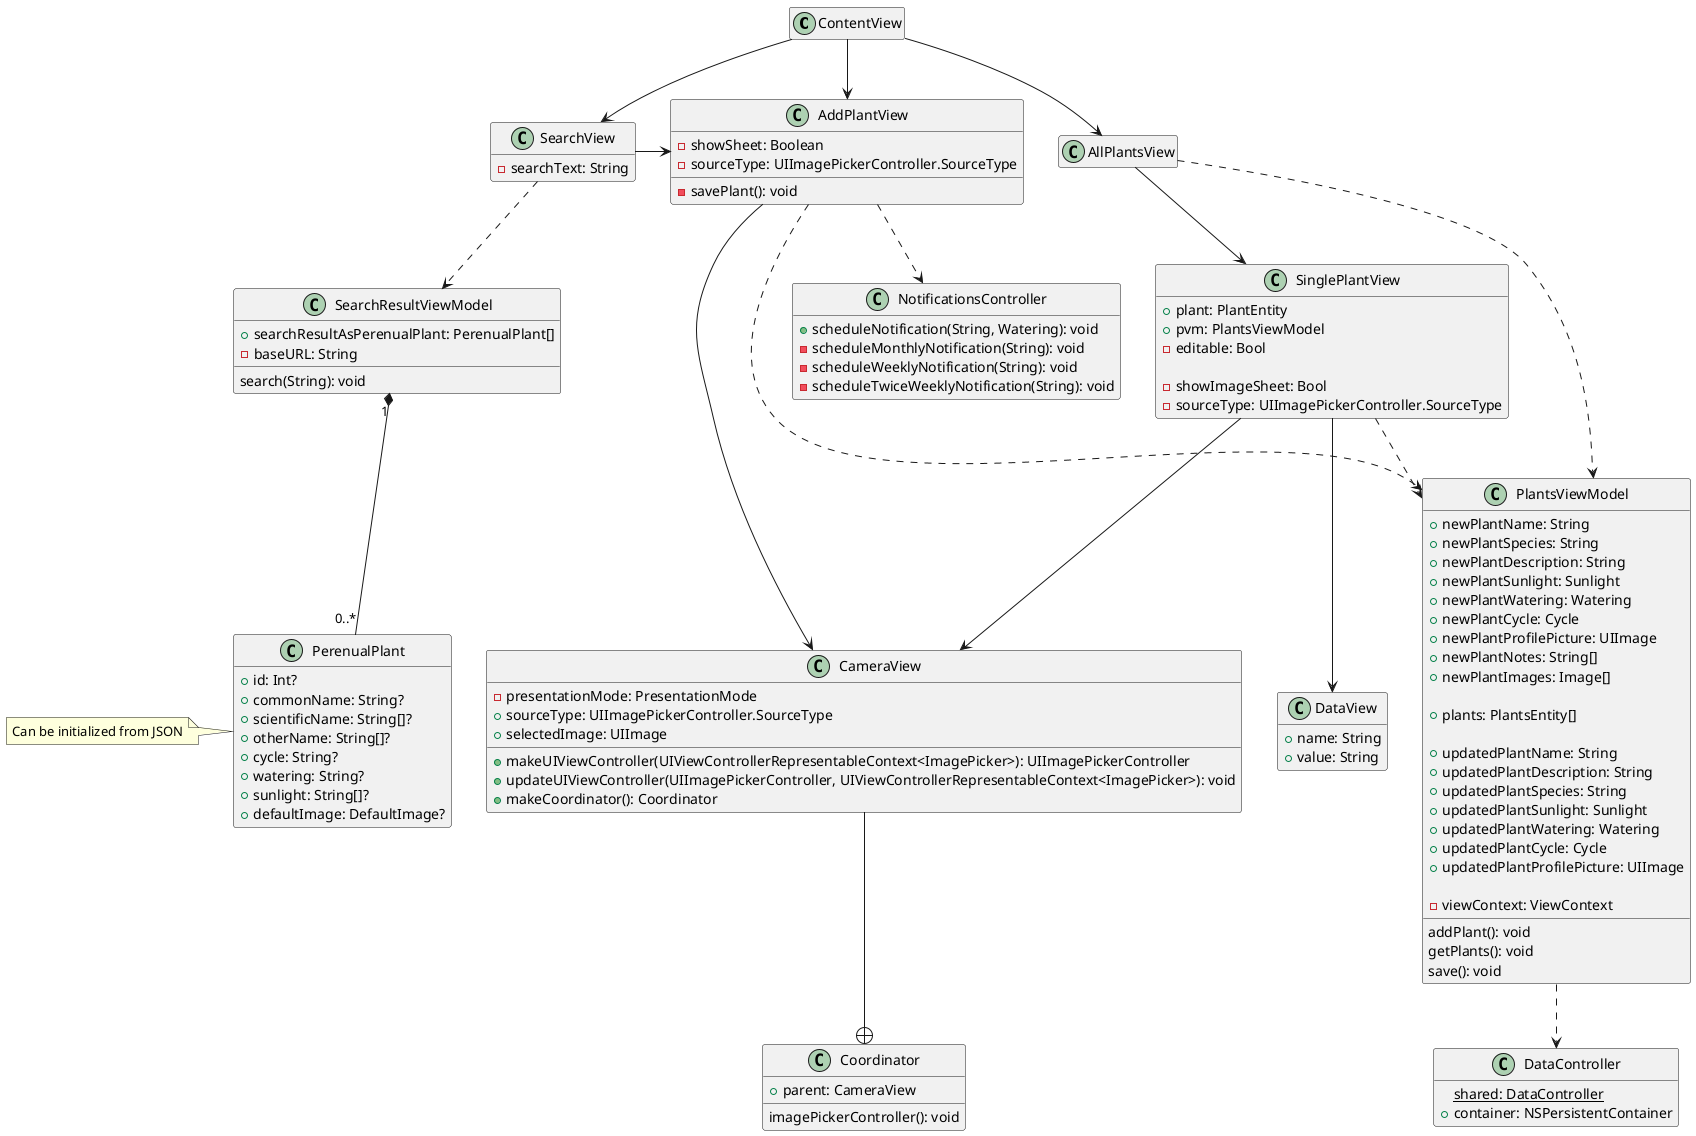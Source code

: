 @startuml
hide empty members

class ContentView {}

together {
  class AllPlantsView {}
  class AddPlantView {
  - showSheet: Boolean
  - sourceType: UIImagePickerController.SourceType

  - savePlant(): void
}
  class SearchView {
  - searchText: String
}
}

class PerenualPlant {
  
  + id: Int?
  + commonName: String?
  + scientificName: String[]?
  + otherName: String[]?
  + cycle: String? 
  + watering: String? 
  + sunlight: String[]? 
  + defaultImage: DefaultImage?

}

class CameraView {

  - presentationMode: PresentationMode
  + sourceType: UIImagePickerController.SourceType
  + selectedImage: UIImage

  + makeUIViewController(UIViewControllerRepresentableContext<ImagePicker>): UIImagePickerController
  + updateUIViewController(UIImagePickerController, UIViewControllerRepresentableContext<ImagePicker>): void
  + makeCoordinator(): Coordinator

}


class SinglePlantView {

  + plant: PlantEntity
  + pvm: PlantsViewModel
  - editable: Bool

  -showImageSheet: Bool
  -sourceType: UIImagePickerController.SourceType
}

class DataView {

  + name: String
  + value: String

}



class SearchResultViewModel {
  + searchResultAsPerenualPlant: PerenualPlant[]
  - baseURL: String
  search(String): void
}

class PlantsViewModel {
  + newPlantName: String
  + newPlantSpecies: String
  + newPlantDescription: String
  + newPlantSunlight: Sunlight
  + newPlantWatering: Watering
  + newPlantCycle: Cycle
  + newPlantProfilePicture: UIImage
  + newPlantNotes: String[]
  + newPlantImages: Image[]

  + plants: PlantsEntity[]

  + updatedPlantName: String
  + updatedPlantDescription: String
  + updatedPlantSpecies: String
  + updatedPlantSunlight: Sunlight
  + updatedPlantWatering: Watering
  + updatedPlantCycle: Cycle
  + updatedPlantProfilePicture: UIImage

  - viewContext: ViewContext

  addPlant(): void
  getPlants(): void
  save(): void
}

class DataController {

  {static} shared: DataController
  + container: NSPersistentContainer

}

class Coordinator {

  + parent: CameraView
  imagePickerController(): void
}

class NotificationsController {

  + scheduleNotification(String, Watering): void
  - scheduleMonthlyNotification(String): void
  - scheduleWeeklyNotification(String): void
  - scheduleTwiceWeeklyNotification(String): void
}

AddPlantView --> CameraView
AddPlantView ..> NotificationsController

CameraView --+ Coordinator

ContentView --> AllPlantsView
ContentView --> AddPlantView
ContentView --> SearchView
AllPlantsView --> SinglePlantView

SearchView -r-> AddPlantView
SearchView ..> SearchResultViewModel

SinglePlantView --> DataView
SinglePlantView --> CameraView

SinglePlantView ..> PlantsViewModel

AllPlantsView ..> PlantsViewModel
AddPlantView ..> PlantsViewModel

SearchResultViewModel "1" *-- "0..*" PerenualPlant
note left of PerenualPlant: Can be initialized from JSON

PlantsViewModel ..> DataController
@enduml
